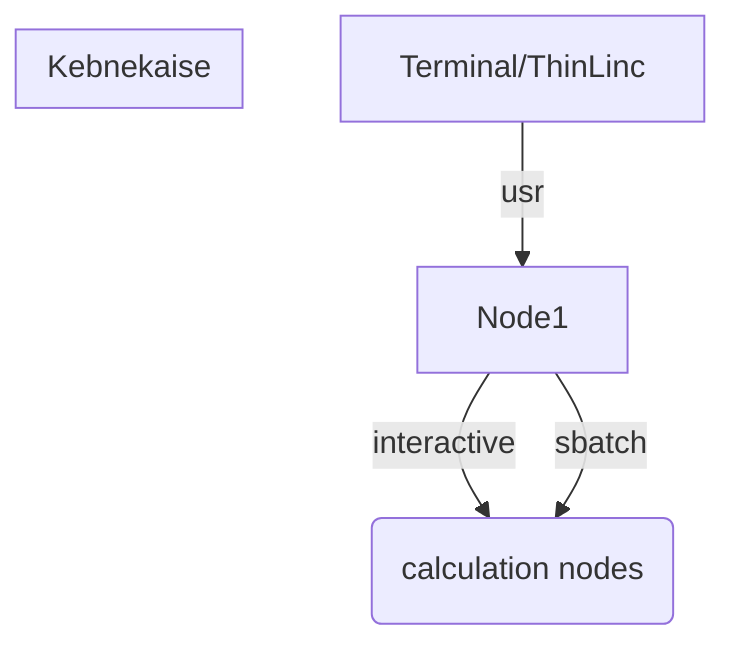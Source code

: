 graph TB

  Node1 -- interactive --> SubGraph2Flow
  Node1 -- sbatch --> SubGraph2Flow
  SubGraph2Flow(calculation nodes) 


        Terminal/ThinLinc -- usr --> Node1
        
        subgraph "Kebnekaise"
        end